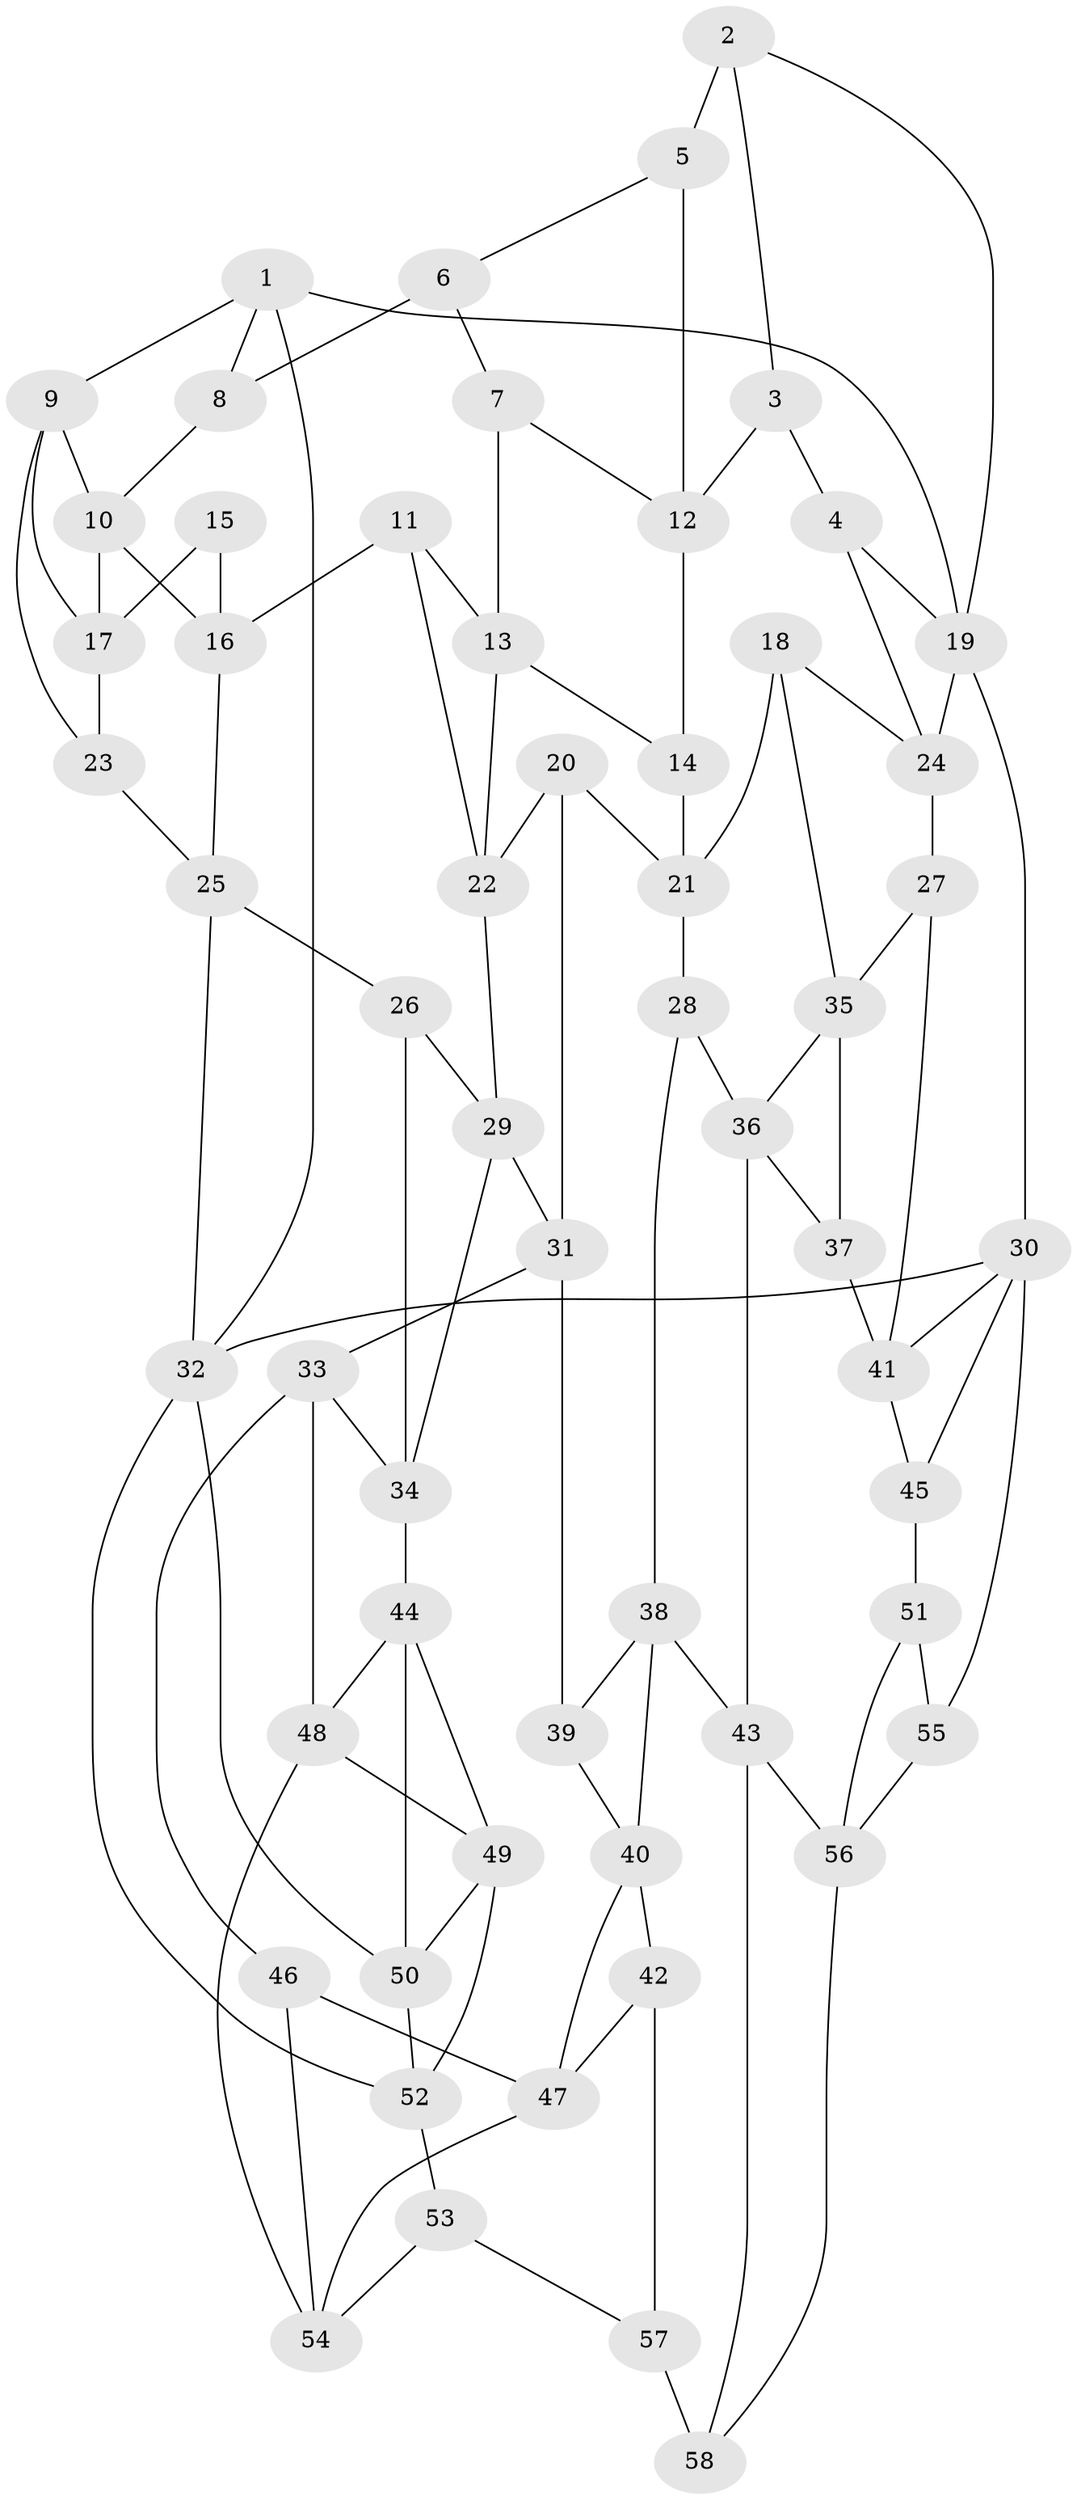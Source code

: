 // original degree distribution, {3: 0.02586206896551724, 6: 0.2413793103448276, 4: 0.2413793103448276, 5: 0.49137931034482757}
// Generated by graph-tools (version 1.1) at 2025/03/03/09/25 03:03:12]
// undirected, 58 vertices, 104 edges
graph export_dot {
graph [start="1"]
  node [color=gray90,style=filled];
  1;
  2;
  3;
  4;
  5;
  6;
  7;
  8;
  9;
  10;
  11;
  12;
  13;
  14;
  15;
  16;
  17;
  18;
  19;
  20;
  21;
  22;
  23;
  24;
  25;
  26;
  27;
  28;
  29;
  30;
  31;
  32;
  33;
  34;
  35;
  36;
  37;
  38;
  39;
  40;
  41;
  42;
  43;
  44;
  45;
  46;
  47;
  48;
  49;
  50;
  51;
  52;
  53;
  54;
  55;
  56;
  57;
  58;
  1 -- 8 [weight=1.0];
  1 -- 9 [weight=1.0];
  1 -- 19 [weight=1.0];
  1 -- 32 [weight=1.0];
  2 -- 3 [weight=1.0];
  2 -- 5 [weight=2.0];
  2 -- 19 [weight=1.0];
  3 -- 4 [weight=1.0];
  3 -- 12 [weight=1.0];
  4 -- 19 [weight=2.0];
  4 -- 24 [weight=1.0];
  5 -- 6 [weight=1.0];
  5 -- 12 [weight=1.0];
  6 -- 7 [weight=1.0];
  6 -- 8 [weight=2.0];
  7 -- 12 [weight=1.0];
  7 -- 13 [weight=1.0];
  8 -- 10 [weight=1.0];
  9 -- 10 [weight=1.0];
  9 -- 17 [weight=1.0];
  9 -- 23 [weight=1.0];
  10 -- 16 [weight=1.0];
  10 -- 17 [weight=1.0];
  11 -- 13 [weight=1.0];
  11 -- 16 [weight=1.0];
  11 -- 22 [weight=1.0];
  12 -- 14 [weight=1.0];
  13 -- 14 [weight=1.0];
  13 -- 22 [weight=1.0];
  14 -- 21 [weight=1.0];
  15 -- 16 [weight=1.0];
  15 -- 17 [weight=2.0];
  16 -- 25 [weight=1.0];
  17 -- 23 [weight=2.0];
  18 -- 21 [weight=1.0];
  18 -- 24 [weight=1.0];
  18 -- 35 [weight=1.0];
  19 -- 24 [weight=1.0];
  19 -- 30 [weight=1.0];
  20 -- 21 [weight=1.0];
  20 -- 22 [weight=1.0];
  20 -- 31 [weight=1.0];
  21 -- 28 [weight=1.0];
  22 -- 29 [weight=1.0];
  23 -- 25 [weight=1.0];
  24 -- 27 [weight=1.0];
  25 -- 26 [weight=1.0];
  25 -- 32 [weight=1.0];
  26 -- 29 [weight=1.0];
  26 -- 34 [weight=1.0];
  27 -- 35 [weight=1.0];
  27 -- 41 [weight=1.0];
  28 -- 36 [weight=1.0];
  28 -- 38 [weight=1.0];
  29 -- 31 [weight=1.0];
  29 -- 34 [weight=1.0];
  30 -- 32 [weight=1.0];
  30 -- 41 [weight=1.0];
  30 -- 45 [weight=1.0];
  30 -- 55 [weight=1.0];
  31 -- 33 [weight=1.0];
  31 -- 39 [weight=1.0];
  32 -- 50 [weight=1.0];
  32 -- 52 [weight=1.0];
  33 -- 34 [weight=1.0];
  33 -- 46 [weight=1.0];
  33 -- 48 [weight=1.0];
  34 -- 44 [weight=1.0];
  35 -- 36 [weight=1.0];
  35 -- 37 [weight=1.0];
  36 -- 37 [weight=1.0];
  36 -- 43 [weight=1.0];
  37 -- 41 [weight=1.0];
  38 -- 39 [weight=1.0];
  38 -- 40 [weight=1.0];
  38 -- 43 [weight=1.0];
  39 -- 40 [weight=1.0];
  40 -- 42 [weight=1.0];
  40 -- 47 [weight=1.0];
  41 -- 45 [weight=1.0];
  42 -- 47 [weight=1.0];
  42 -- 57 [weight=1.0];
  43 -- 56 [weight=1.0];
  43 -- 58 [weight=1.0];
  44 -- 48 [weight=1.0];
  44 -- 49 [weight=1.0];
  44 -- 50 [weight=1.0];
  45 -- 51 [weight=2.0];
  46 -- 47 [weight=1.0];
  46 -- 54 [weight=1.0];
  47 -- 54 [weight=1.0];
  48 -- 49 [weight=1.0];
  48 -- 54 [weight=1.0];
  49 -- 50 [weight=1.0];
  49 -- 52 [weight=1.0];
  50 -- 52 [weight=1.0];
  51 -- 55 [weight=1.0];
  51 -- 56 [weight=1.0];
  52 -- 53 [weight=1.0];
  53 -- 54 [weight=1.0];
  53 -- 57 [weight=1.0];
  55 -- 56 [weight=1.0];
  56 -- 58 [weight=1.0];
  57 -- 58 [weight=2.0];
}
